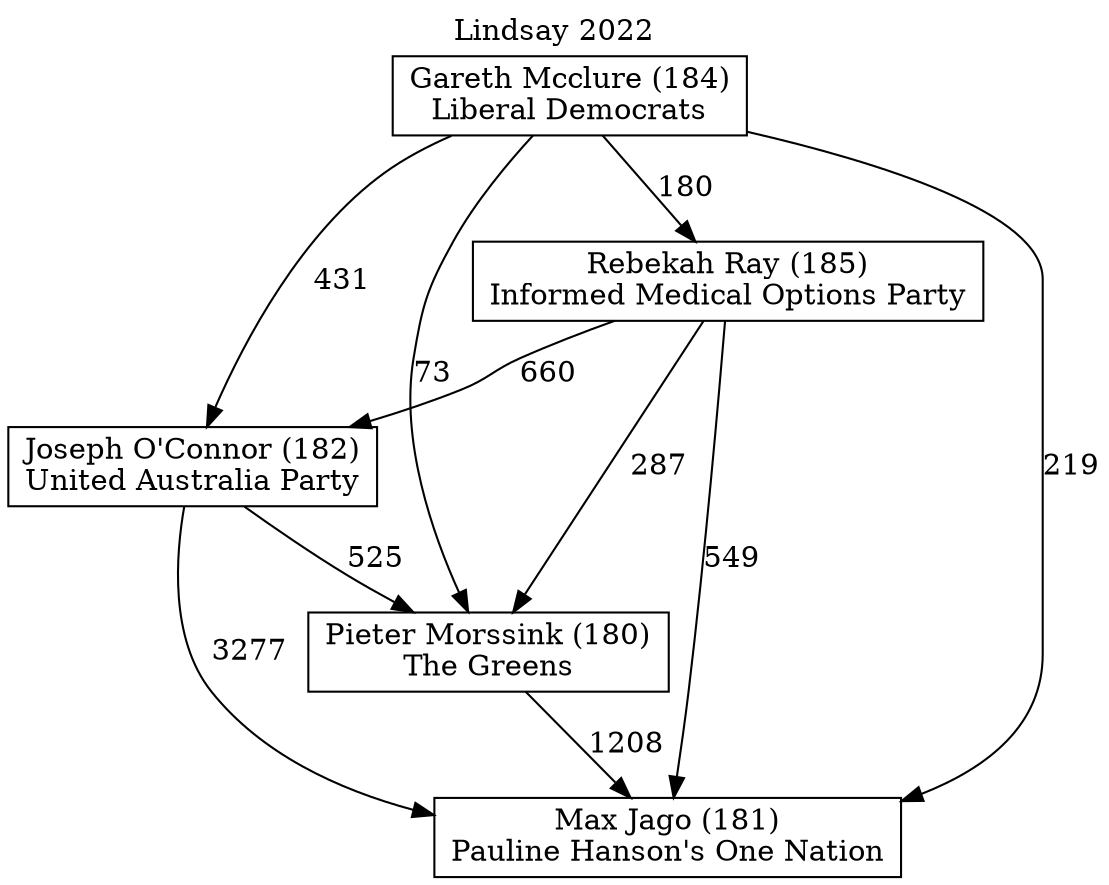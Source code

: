 // House preference flow
digraph "Max Jago (181)_Lindsay_2022" {
	graph [label="Lindsay 2022" labelloc=t mclimit=10]
	node [shape=box]
	"Max Jago (181)" [label="Max Jago (181)
Pauline Hanson's One Nation"]
	"Joseph O'Connor (182)" [label="Joseph O'Connor (182)
United Australia Party"]
	"Gareth Mcclure (184)" [label="Gareth Mcclure (184)
Liberal Democrats"]
	"Rebekah Ray (185)" [label="Rebekah Ray (185)
Informed Medical Options Party"]
	"Pieter Morssink (180)" [label="Pieter Morssink (180)
The Greens"]
	"Joseph O'Connor (182)" -> "Max Jago (181)" [label=3277]
	"Rebekah Ray (185)" -> "Joseph O'Connor (182)" [label=660]
	"Gareth Mcclure (184)" -> "Max Jago (181)" [label=219]
	"Gareth Mcclure (184)" -> "Pieter Morssink (180)" [label=73]
	"Gareth Mcclure (184)" -> "Rebekah Ray (185)" [label=180]
	"Joseph O'Connor (182)" -> "Pieter Morssink (180)" [label=525]
	"Gareth Mcclure (184)" -> "Joseph O'Connor (182)" [label=431]
	"Rebekah Ray (185)" -> "Max Jago (181)" [label=549]
	"Rebekah Ray (185)" -> "Pieter Morssink (180)" [label=287]
	"Pieter Morssink (180)" -> "Max Jago (181)" [label=1208]
}
